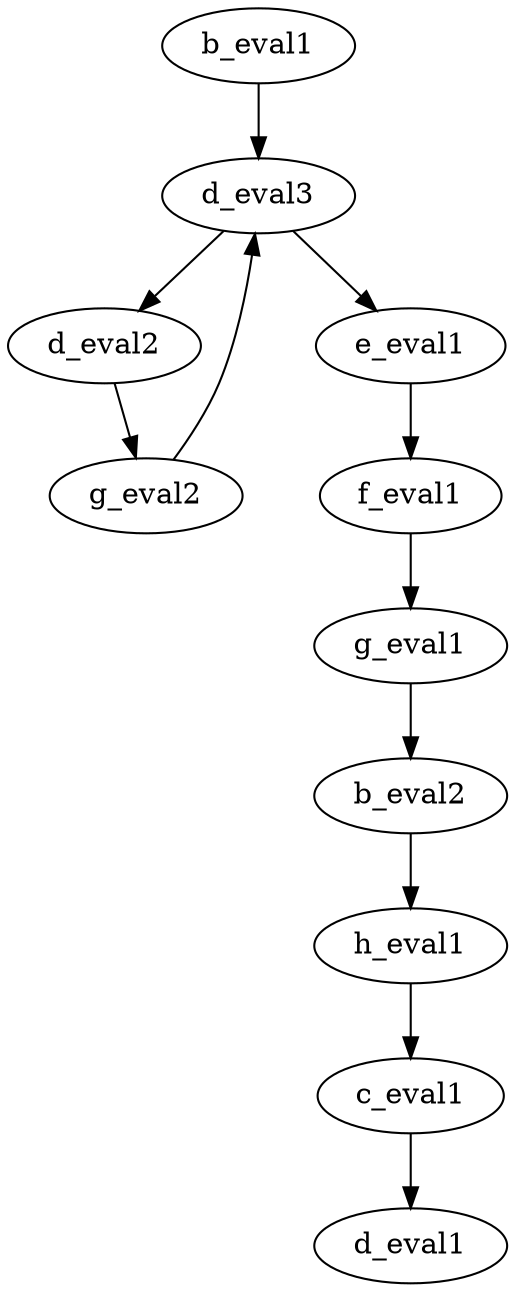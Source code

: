 digraph process_order {
b_eval1 -> d_eval3
d_eval3 -> d_eval2
d_eval2 -> g_eval2
g_eval2 -> d_eval3
d_eval3 -> e_eval1
e_eval1 -> f_eval1
f_eval1 -> g_eval1
g_eval1 -> b_eval2
b_eval2 -> h_eval1
h_eval1 -> c_eval1
c_eval1 -> d_eval1
}
